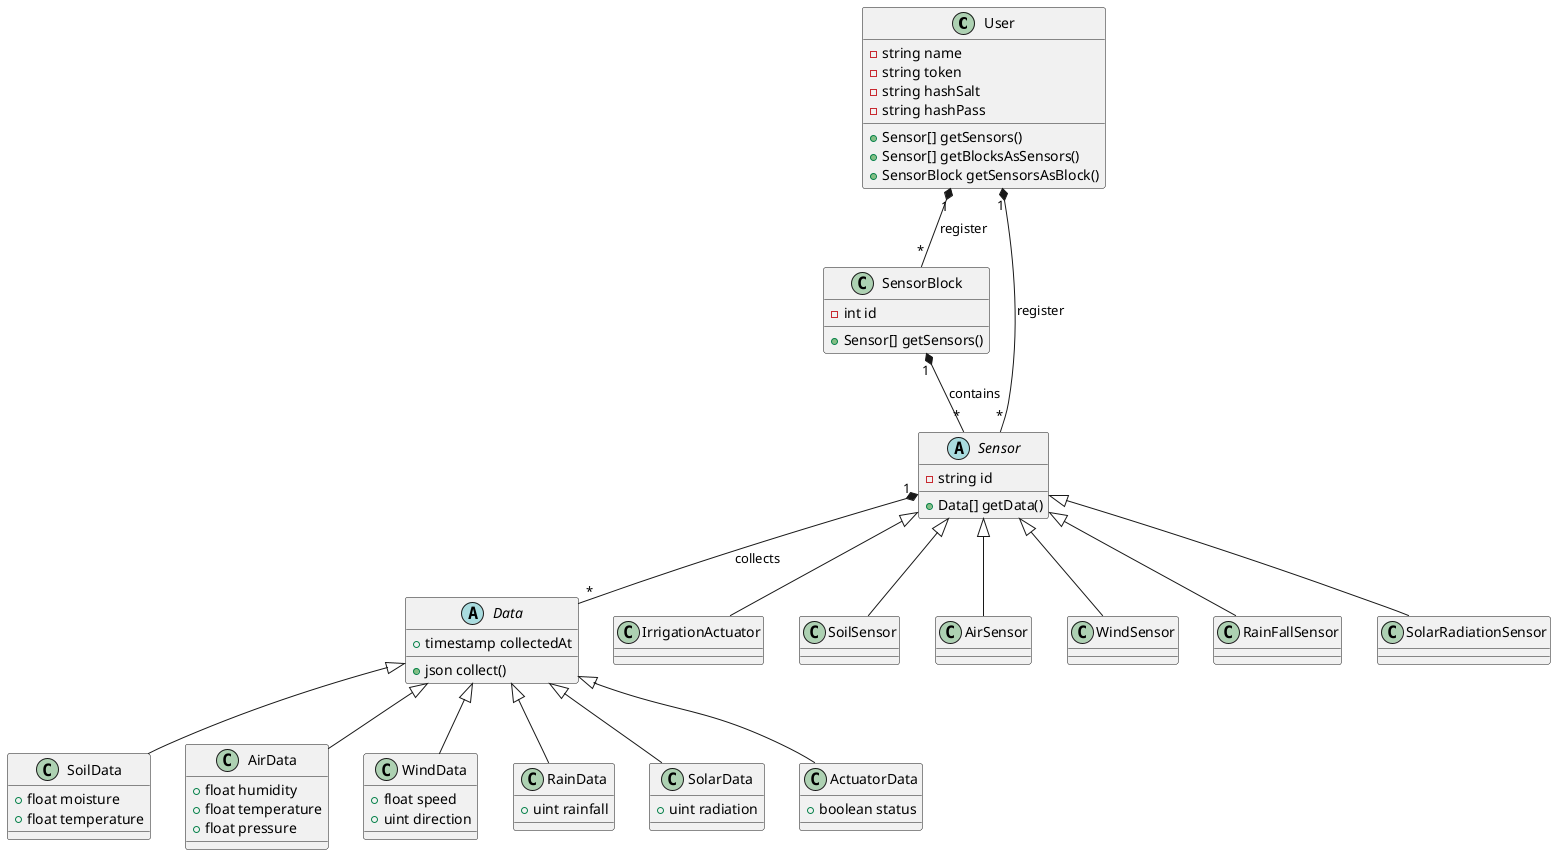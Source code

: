 @startuml server

class User{
    - string name
    - string token
    - string hashSalt
    - string hashPass
    + Sensor[] getSensors()
    + Sensor[] getBlocksAsSensors()
    + SensorBlock getSensorsAsBlock()
}

class SensorBlock{
    - int id
    + Sensor[] getSensors()
}

abstract class Sensor {
    - string id
    + Data[] getData()
}
abstract class Data {
    + timestamp collectedAt
    + json collect()
}

User "1" *-- "*" Sensor : register
User "1" *-- "*" SensorBlock : register
SensorBlock "1" *-- "*" Sensor : contains
Sensor "1" *-- "*" Data : collects

class IrrigationActuator{
}
class SoilSensor {
}
class AirSensor {
}
class WindSensor {
}
class RainFallSensor {
}
class SolarRadiationSensor {
}

Sensor <|-- AirSensor
Sensor <|-- SoilSensor
Sensor <|-- WindSensor
Sensor <|-- RainFallSensor
Sensor <|-- SolarRadiationSensor
Sensor <|-- IrrigationActuator

class SoilData{
    + float moisture
    + float temperature
}
class AirData{
    + float humidity
    + float temperature
    + float pressure

}
class WindData{
    + float speed
    + uint direction
}
class RainData{
    + uint rainfall
}
class SolarData{
    + uint radiation
}
class ActuatorData{
    + boolean status
}
Data <|-- SoilData
Data <|-- AirData
Data <|-- WindData
Data <|-- RainData
Data <|-- SolarData
Data <|-- ActuatorData
@enduml